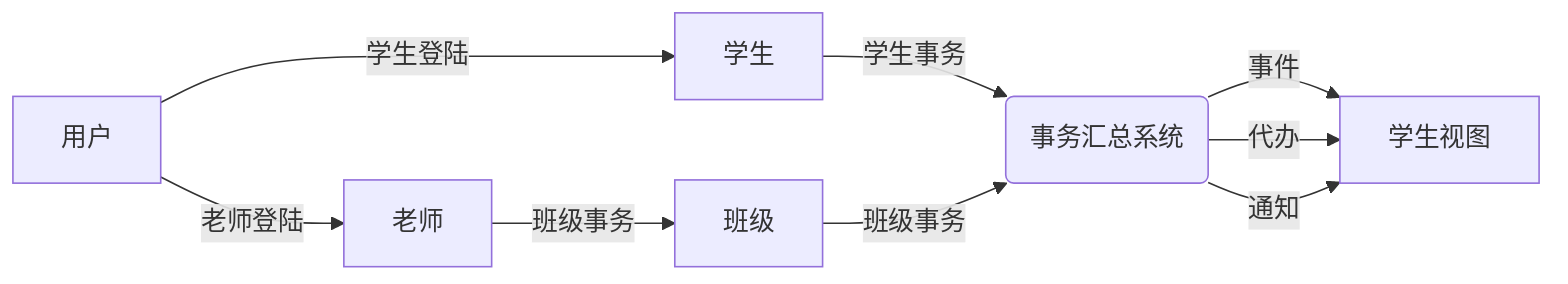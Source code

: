 flowchart LR
    User["用户"]
    Student["学生"]
    Teacher["老师"]
    Class["班级"]
    StudentView["学生视图"]
    EventCenter("事务汇总系统")

    User -->|"学生登陆"| Student
    User -->|"老师登陆"| Teacher
    Student -->|"学生事务"| EventCenter 
    Teacher -->|"班级事务"| Class -->|"班级事务"| EventCenter
    EventCenter -->|"事件"| StudentView
    EventCenter -->|"代办"| StudentView
    EventCenter -->|"通知"| StudentView